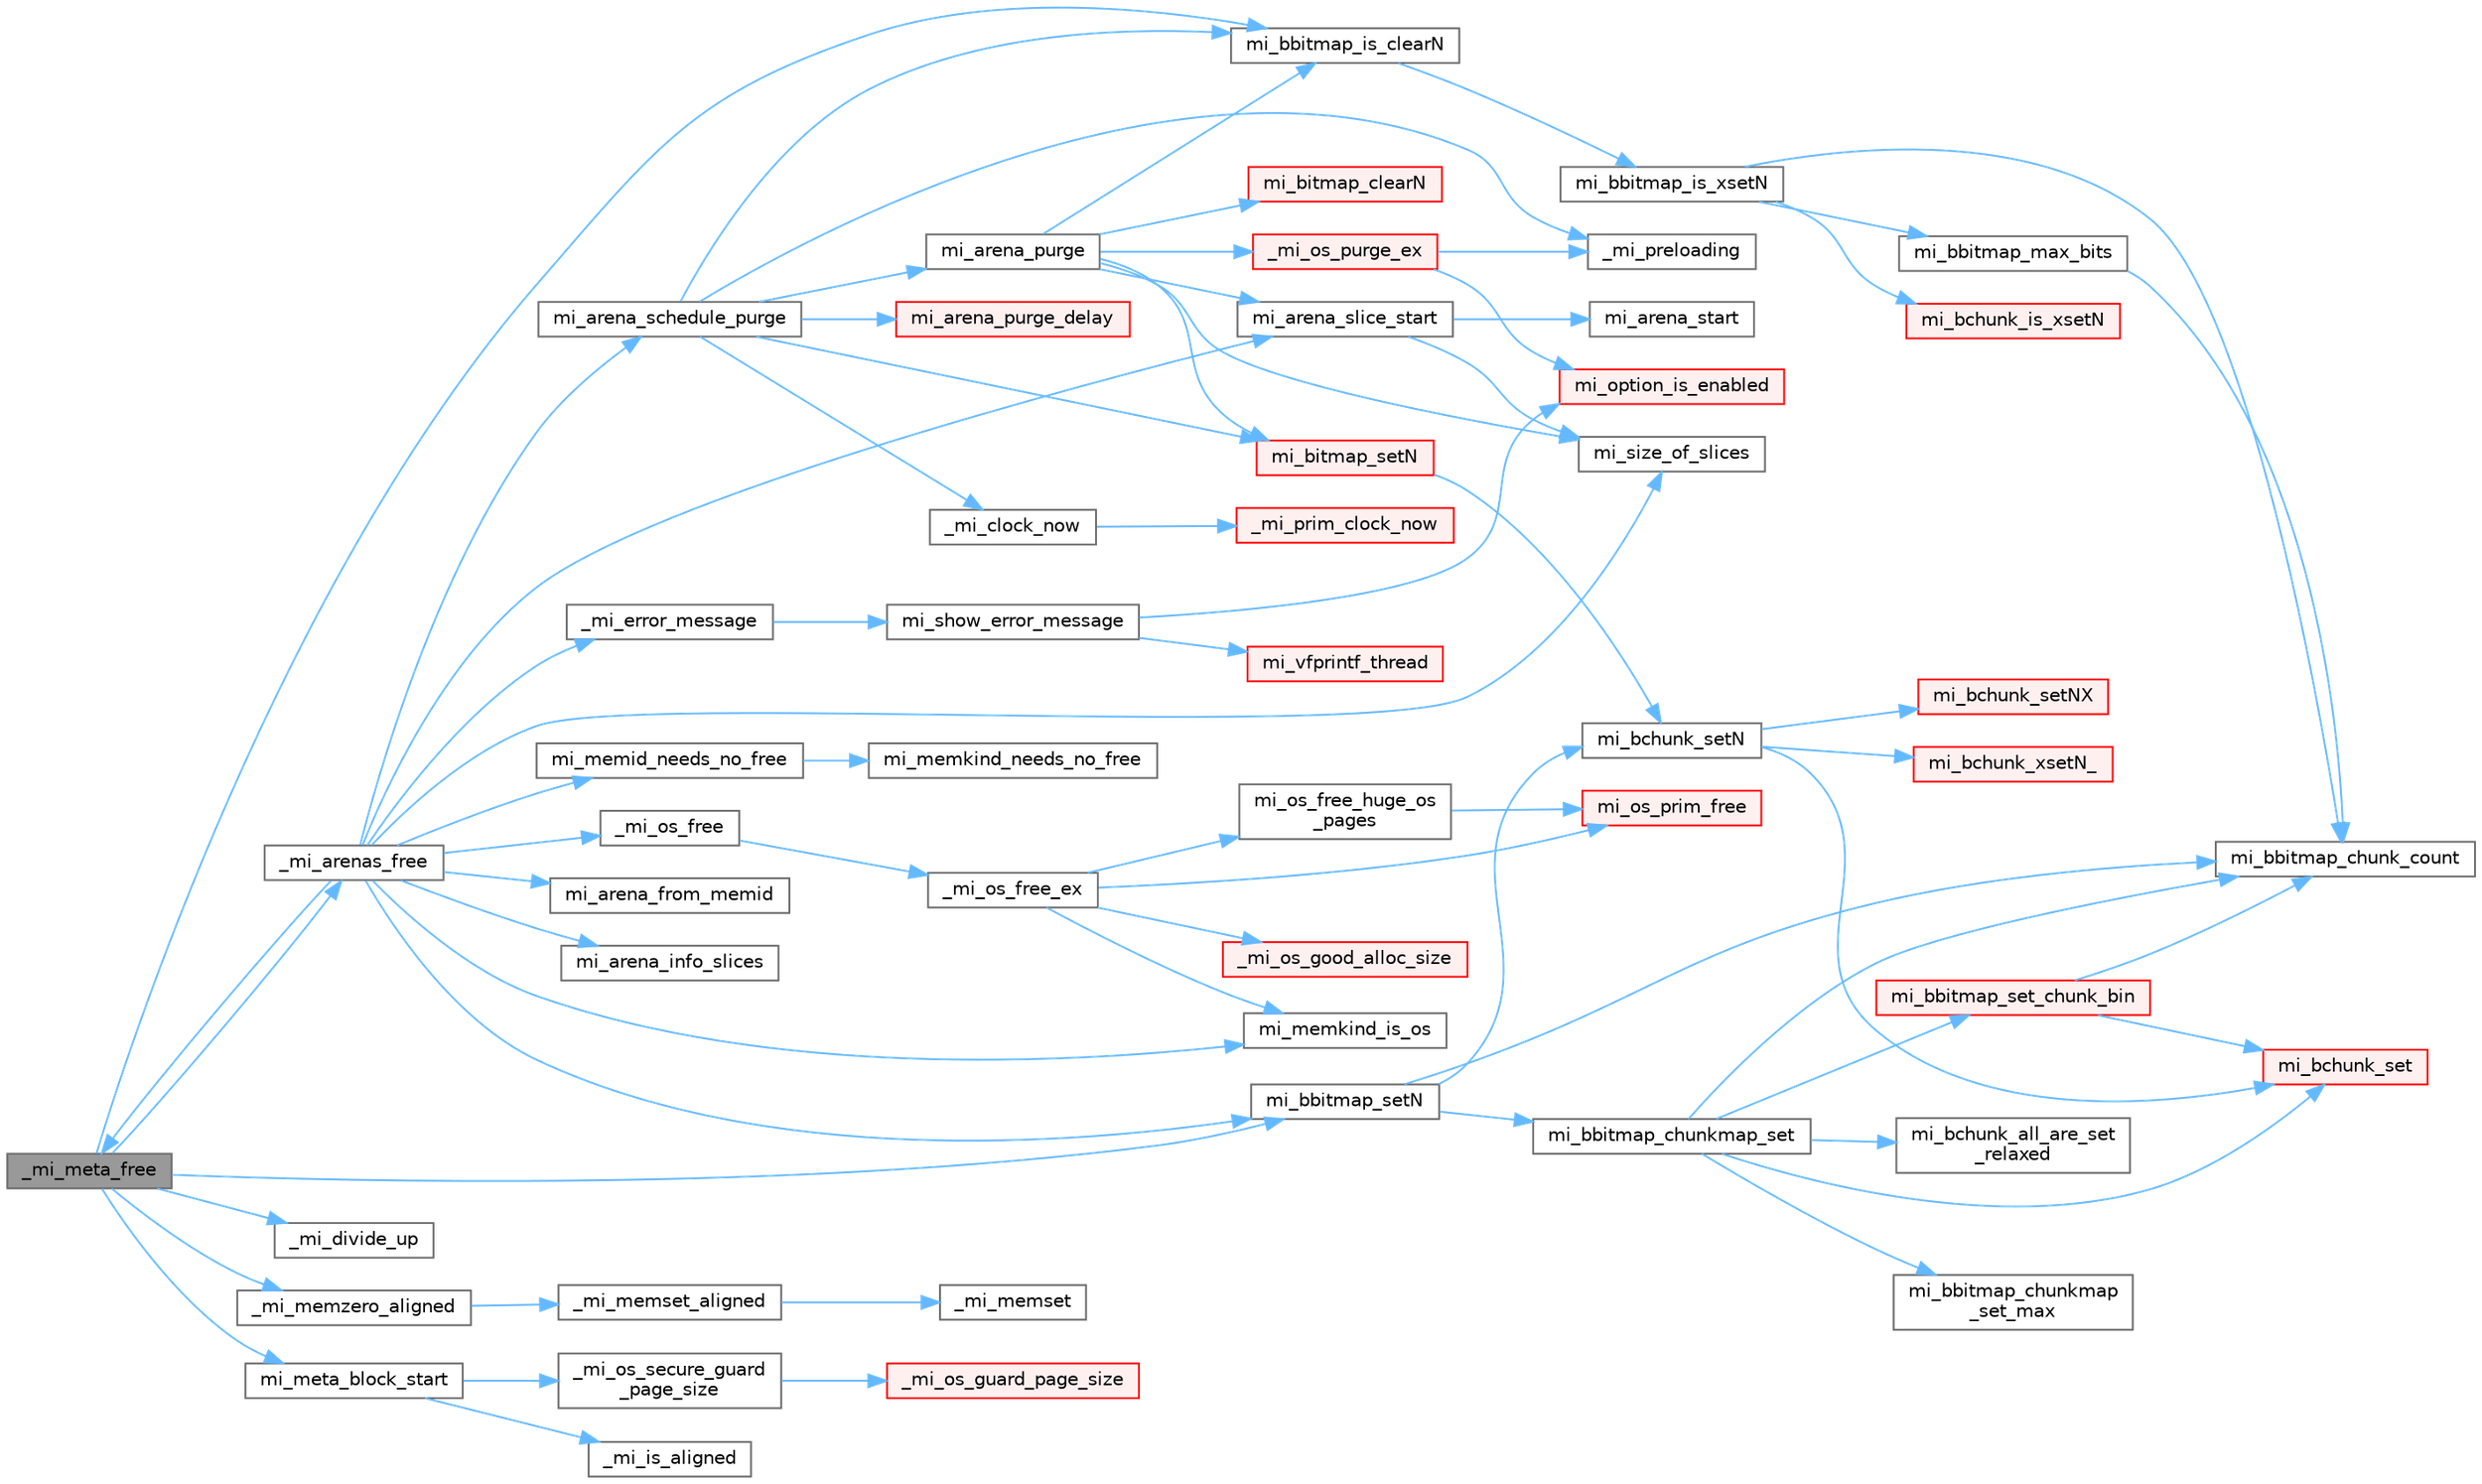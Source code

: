 digraph "_mi_meta_free"
{
 // LATEX_PDF_SIZE
  bgcolor="transparent";
  edge [fontname=Helvetica,fontsize=10,labelfontname=Helvetica,labelfontsize=10];
  node [fontname=Helvetica,fontsize=10,shape=box,height=0.2,width=0.4];
  rankdir="LR";
  Node1 [id="Node000001",label="_mi_meta_free",height=0.2,width=0.4,color="gray40", fillcolor="grey60", style="filled", fontcolor="black",tooltip=" "];
  Node1 -> Node2 [id="edge69_Node000001_Node000002",color="steelblue1",style="solid",tooltip=" "];
  Node2 [id="Node000002",label="_mi_arenas_free",height=0.2,width=0.4,color="grey40", fillcolor="white", style="filled",URL="$arena_8c.html#af53fcdaf8975de25beee4cd536d92c30",tooltip=" "];
  Node2 -> Node3 [id="edge70_Node000002_Node000003",color="steelblue1",style="solid",tooltip=" "];
  Node3 [id="Node000003",label="_mi_error_message",height=0.2,width=0.4,color="grey40", fillcolor="white", style="filled",URL="$options_8c.html#a2bebc073bcaac71658e57bb260c2e426",tooltip=" "];
  Node3 -> Node4 [id="edge71_Node000003_Node000004",color="steelblue1",style="solid",tooltip=" "];
  Node4 [id="Node000004",label="mi_show_error_message",height=0.2,width=0.4,color="grey40", fillcolor="white", style="filled",URL="$options_8c.html#a025f32c63014753e87fd7a579d2bb8aa",tooltip=" "];
  Node4 -> Node5 [id="edge72_Node000004_Node000005",color="steelblue1",style="solid",tooltip=" "];
  Node5 [id="Node000005",label="mi_option_is_enabled",height=0.2,width=0.4,color="red", fillcolor="#FFF0F0", style="filled",URL="$group__options.html#ga459ad98f18b3fc9275474807fe0ca188",tooltip=" "];
  Node4 -> Node19 [id="edge73_Node000004_Node000019",color="steelblue1",style="solid",tooltip=" "];
  Node19 [id="Node000019",label="mi_vfprintf_thread",height=0.2,width=0.4,color="red", fillcolor="#FFF0F0", style="filled",URL="$options_8c.html#a4af8263c139d04a876914f39024a7424",tooltip=" "];
  Node2 -> Node1 [id="edge74_Node000002_Node000001",color="steelblue1",style="solid",tooltip=" "];
  Node2 -> Node40 [id="edge75_Node000002_Node000040",color="steelblue1",style="solid",tooltip=" "];
  Node40 [id="Node000040",label="_mi_os_free",height=0.2,width=0.4,color="grey40", fillcolor="white", style="filled",URL="$os_8c.html#aef12a26764ff4aae64a1df9116452428",tooltip=" "];
  Node40 -> Node41 [id="edge76_Node000040_Node000041",color="steelblue1",style="solid",tooltip=" "];
  Node41 [id="Node000041",label="_mi_os_free_ex",height=0.2,width=0.4,color="grey40", fillcolor="white", style="filled",URL="$os_8c.html#aeadf7a5475ecac072880a4c415d85c75",tooltip=" "];
  Node41 -> Node42 [id="edge77_Node000041_Node000042",color="steelblue1",style="solid",tooltip=" "];
  Node42 [id="Node000042",label="_mi_os_good_alloc_size",height=0.2,width=0.4,color="red", fillcolor="#FFF0F0", style="filled",URL="$os_8c.html#aa30b56bf7b30da1c4f35323cfccce4f1",tooltip=" "];
  Node41 -> Node45 [id="edge78_Node000041_Node000045",color="steelblue1",style="solid",tooltip=" "];
  Node45 [id="Node000045",label="mi_memkind_is_os",height=0.2,width=0.4,color="grey40", fillcolor="white", style="filled",URL="$types_8h.html#a7b53315c793e6a0934fb369cfb0dc388",tooltip=" "];
  Node41 -> Node46 [id="edge79_Node000041_Node000046",color="steelblue1",style="solid",tooltip=" "];
  Node46 [id="Node000046",label="mi_os_free_huge_os\l_pages",height=0.2,width=0.4,color="grey40", fillcolor="white", style="filled",URL="$os_8c.html#aa0a58080699361b65ccbf1a97f99edee",tooltip=" "];
  Node46 -> Node47 [id="edge80_Node000046_Node000047",color="steelblue1",style="solid",tooltip=" "];
  Node47 [id="Node000047",label="mi_os_prim_free",height=0.2,width=0.4,color="red", fillcolor="#FFF0F0", style="filled",URL="$os_8c.html#a52be3cf3bbf0a792b75a16e6d8c54a6e",tooltip=" "];
  Node41 -> Node47 [id="edge81_Node000041_Node000047",color="steelblue1",style="solid",tooltip=" "];
  Node2 -> Node50 [id="edge82_Node000002_Node000050",color="steelblue1",style="solid",tooltip=" "];
  Node50 [id="Node000050",label="mi_arena_from_memid",height=0.2,width=0.4,color="grey40", fillcolor="white", style="filled",URL="$arena_8c.html#aaeefb8c6dfbc85b1597643b9876a9397",tooltip=" "];
  Node2 -> Node51 [id="edge83_Node000002_Node000051",color="steelblue1",style="solid",tooltip=" "];
  Node51 [id="Node000051",label="mi_arena_info_slices",height=0.2,width=0.4,color="grey40", fillcolor="white", style="filled",URL="$arena_8c.html#ad2a1e3eef51adb19c1bc74b28900a6e6",tooltip=" "];
  Node2 -> Node52 [id="edge84_Node000002_Node000052",color="steelblue1",style="solid",tooltip=" "];
  Node52 [id="Node000052",label="mi_arena_schedule_purge",height=0.2,width=0.4,color="grey40", fillcolor="white", style="filled",URL="$arena_8c.html#a8dc5c7dba33006692899ce1b367737a4",tooltip=" "];
  Node52 -> Node53 [id="edge85_Node000052_Node000053",color="steelblue1",style="solid",tooltip=" "];
  Node53 [id="Node000053",label="_mi_clock_now",height=0.2,width=0.4,color="grey40", fillcolor="white", style="filled",URL="$stats_8c.html#a93c8529a1e3131fd656d6d3fa42198ee",tooltip=" "];
  Node53 -> Node54 [id="edge86_Node000053_Node000054",color="steelblue1",style="solid",tooltip=" "];
  Node54 [id="Node000054",label="_mi_prim_clock_now",height=0.2,width=0.4,color="red", fillcolor="#FFF0F0", style="filled",URL="$windows_2prim_8c.html#a9a1effe54aac3a8c248f0eceea1d5b63",tooltip=" "];
  Node52 -> Node10 [id="edge87_Node000052_Node000010",color="steelblue1",style="solid",tooltip=" "];
  Node10 [id="Node000010",label="_mi_preloading",height=0.2,width=0.4,color="grey40", fillcolor="white", style="filled",URL="$_e_a_s_t_l_2packages_2mimalloc_2src_2init_8c.html#a404be8b4c0576588270fde0b2a4d7832",tooltip=" "];
  Node52 -> Node56 [id="edge88_Node000052_Node000056",color="steelblue1",style="solid",tooltip=" "];
  Node56 [id="Node000056",label="mi_arena_purge",height=0.2,width=0.4,color="grey40", fillcolor="white", style="filled",URL="$arena_8c.html#ab0dfb887a80b4a16ed4390bdebbdd38c",tooltip=" "];
  Node56 -> Node57 [id="edge89_Node000056_Node000057",color="steelblue1",style="solid",tooltip=" "];
  Node57 [id="Node000057",label="_mi_os_purge_ex",height=0.2,width=0.4,color="red", fillcolor="#FFF0F0", style="filled",URL="$os_8c.html#a48e6c4d87fab4850f199797238f92370",tooltip=" "];
  Node57 -> Node10 [id="edge90_Node000057_Node000010",color="steelblue1",style="solid",tooltip=" "];
  Node57 -> Node5 [id="edge91_Node000057_Node000005",color="steelblue1",style="solid",tooltip=" "];
  Node56 -> Node69 [id="edge92_Node000056_Node000069",color="steelblue1",style="solid",tooltip=" "];
  Node69 [id="Node000069",label="mi_arena_slice_start",height=0.2,width=0.4,color="grey40", fillcolor="white", style="filled",URL="$arena_8c.html#a0a2d2bb37e419baf7d346107e77c6e05",tooltip=" "];
  Node69 -> Node70 [id="edge93_Node000069_Node000070",color="steelblue1",style="solid",tooltip=" "];
  Node70 [id="Node000070",label="mi_arena_start",height=0.2,width=0.4,color="grey40", fillcolor="white", style="filled",URL="$arena_8c.html#a8aa073deb4be73d4bbc7b27864c55cd4",tooltip=" "];
  Node69 -> Node71 [id="edge94_Node000069_Node000071",color="steelblue1",style="solid",tooltip=" "];
  Node71 [id="Node000071",label="mi_size_of_slices",height=0.2,width=0.4,color="grey40", fillcolor="white", style="filled",URL="$_e_a_s_t_l_2packages_2mimalloc_2include_2mimalloc_2internal_8h.html#ae8e31ea92ee1ee2f1a93ea87d0184436",tooltip=" "];
  Node56 -> Node72 [id="edge95_Node000056_Node000072",color="steelblue1",style="solid",tooltip=" "];
  Node72 [id="Node000072",label="mi_bbitmap_is_clearN",height=0.2,width=0.4,color="grey40", fillcolor="white", style="filled",URL="$bitmap_8h.html#a5424318442a5d1f904eab0d157bc777e",tooltip=" "];
  Node72 -> Node73 [id="edge96_Node000072_Node000073",color="steelblue1",style="solid",tooltip=" "];
  Node73 [id="Node000073",label="mi_bbitmap_is_xsetN",height=0.2,width=0.4,color="grey40", fillcolor="white", style="filled",URL="$bitmap_8c.html#a143c1ab4aaff95bc9a5642f45e2fc52f",tooltip=" "];
  Node73 -> Node74 [id="edge97_Node000073_Node000074",color="steelblue1",style="solid",tooltip=" "];
  Node74 [id="Node000074",label="mi_bbitmap_chunk_count",height=0.2,width=0.4,color="grey40", fillcolor="white", style="filled",URL="$bitmap_8h.html#a61d4c39827af9a9dbeb574d28856ba90",tooltip=" "];
  Node73 -> Node75 [id="edge98_Node000073_Node000075",color="steelblue1",style="solid",tooltip=" "];
  Node75 [id="Node000075",label="mi_bbitmap_max_bits",height=0.2,width=0.4,color="grey40", fillcolor="white", style="filled",URL="$bitmap_8h.html#afb1f816c002677982471bf19521ac6ee",tooltip=" "];
  Node75 -> Node74 [id="edge99_Node000075_Node000074",color="steelblue1",style="solid",tooltip=" "];
  Node73 -> Node76 [id="edge100_Node000073_Node000076",color="steelblue1",style="solid",tooltip=" "];
  Node76 [id="Node000076",label="mi_bchunk_is_xsetN",height=0.2,width=0.4,color="red", fillcolor="#FFF0F0", style="filled",URL="$bitmap_8c.html#ab0d208390523d5afdb78b6f0be816b2f",tooltip=" "];
  Node56 -> Node87 [id="edge101_Node000056_Node000087",color="steelblue1",style="solid",tooltip=" "];
  Node87 [id="Node000087",label="mi_bitmap_clearN",height=0.2,width=0.4,color="red", fillcolor="#FFF0F0", style="filled",URL="$bitmap_8c.html#aa8d5d77b9137fac58dba2415da230b4b",tooltip=" "];
  Node56 -> Node104 [id="edge102_Node000056_Node000104",color="steelblue1",style="solid",tooltip=" "];
  Node104 [id="Node000104",label="mi_bitmap_setN",height=0.2,width=0.4,color="red", fillcolor="#FFF0F0", style="filled",URL="$bitmap_8c.html#a8b50ea67e216213718b39a8bdc71c089",tooltip=" "];
  Node104 -> Node105 [id="edge103_Node000104_Node000105",color="steelblue1",style="solid",tooltip=" "];
  Node105 [id="Node000105",label="mi_bchunk_setN",height=0.2,width=0.4,color="grey40", fillcolor="white", style="filled",URL="$bitmap_8c.html#a931ab182d5a458c9811743a39c0637df",tooltip=" "];
  Node105 -> Node102 [id="edge104_Node000105_Node000102",color="steelblue1",style="solid",tooltip=" "];
  Node102 [id="Node000102",label="mi_bchunk_set",height=0.2,width=0.4,color="red", fillcolor="#FFF0F0", style="filled",URL="$bitmap_8c.html#ab346ba3b2da689a30e5cc0bf7348e552",tooltip=" "];
  Node105 -> Node106 [id="edge105_Node000105_Node000106",color="steelblue1",style="solid",tooltip=" "];
  Node106 [id="Node000106",label="mi_bchunk_setNX",height=0.2,width=0.4,color="red", fillcolor="#FFF0F0", style="filled",URL="$bitmap_8c.html#acd5910ee7615a9c560d6d110350691d7",tooltip=" "];
  Node105 -> Node91 [id="edge106_Node000105_Node000091",color="steelblue1",style="solid",tooltip=" "];
  Node91 [id="Node000091",label="mi_bchunk_xsetN_",height=0.2,width=0.4,color="red", fillcolor="#FFF0F0", style="filled",URL="$bitmap_8c.html#a389dbd44ba9433ec98be6f3222776f46",tooltip=" "];
  Node56 -> Node71 [id="edge107_Node000056_Node000071",color="steelblue1",style="solid",tooltip=" "];
  Node52 -> Node108 [id="edge108_Node000052_Node000108",color="steelblue1",style="solid",tooltip=" "];
  Node108 [id="Node000108",label="mi_arena_purge_delay",height=0.2,width=0.4,color="red", fillcolor="#FFF0F0", style="filled",URL="$arena_8c.html#abf54c4e28e45932723209cba84f05ce3",tooltip=" "];
  Node52 -> Node72 [id="edge109_Node000052_Node000072",color="steelblue1",style="solid",tooltip=" "];
  Node52 -> Node104 [id="edge110_Node000052_Node000104",color="steelblue1",style="solid",tooltip=" "];
  Node2 -> Node69 [id="edge111_Node000002_Node000069",color="steelblue1",style="solid",tooltip=" "];
  Node2 -> Node109 [id="edge112_Node000002_Node000109",color="steelblue1",style="solid",tooltip=" "];
  Node109 [id="Node000109",label="mi_bbitmap_setN",height=0.2,width=0.4,color="grey40", fillcolor="white", style="filled",URL="$bitmap_8c.html#ad8105936ebee14e0c6cadb2e8c37b024",tooltip=" "];
  Node109 -> Node74 [id="edge113_Node000109_Node000074",color="steelblue1",style="solid",tooltip=" "];
  Node109 -> Node110 [id="edge114_Node000109_Node000110",color="steelblue1",style="solid",tooltip=" "];
  Node110 [id="Node000110",label="mi_bbitmap_chunkmap_set",height=0.2,width=0.4,color="grey40", fillcolor="white", style="filled",URL="$bitmap_8c.html#a5e83447278a21fe0e1881471aed3723f",tooltip=" "];
  Node110 -> Node74 [id="edge115_Node000110_Node000074",color="steelblue1",style="solid",tooltip=" "];
  Node110 -> Node111 [id="edge116_Node000110_Node000111",color="steelblue1",style="solid",tooltip=" "];
  Node111 [id="Node000111",label="mi_bbitmap_chunkmap\l_set_max",height=0.2,width=0.4,color="grey40", fillcolor="white", style="filled",URL="$bitmap_8c.html#a841d1e310df48c7f00345ba145298635",tooltip=" "];
  Node110 -> Node112 [id="edge117_Node000110_Node000112",color="steelblue1",style="solid",tooltip=" "];
  Node112 [id="Node000112",label="mi_bbitmap_set_chunk_bin",height=0.2,width=0.4,color="red", fillcolor="#FFF0F0", style="filled",URL="$bitmap_8c.html#ade3837b1ccb66e3adb45a8a6fdb71a77",tooltip=" "];
  Node112 -> Node74 [id="edge118_Node000112_Node000074",color="steelblue1",style="solid",tooltip=" "];
  Node112 -> Node102 [id="edge119_Node000112_Node000102",color="steelblue1",style="solid",tooltip=" "];
  Node110 -> Node114 [id="edge120_Node000110_Node000114",color="steelblue1",style="solid",tooltip=" "];
  Node114 [id="Node000114",label="mi_bchunk_all_are_set\l_relaxed",height=0.2,width=0.4,color="grey40", fillcolor="white", style="filled",URL="$bitmap_8c.html#a7879ec0a2a72c95ff4d0037eb61580d6",tooltip=" "];
  Node110 -> Node102 [id="edge121_Node000110_Node000102",color="steelblue1",style="solid",tooltip=" "];
  Node109 -> Node105 [id="edge122_Node000109_Node000105",color="steelblue1",style="solid",tooltip=" "];
  Node2 -> Node115 [id="edge123_Node000002_Node000115",color="steelblue1",style="solid",tooltip=" "];
  Node115 [id="Node000115",label="mi_memid_needs_no_free",height=0.2,width=0.4,color="grey40", fillcolor="white", style="filled",URL="$types_8h.html#a15f0edf992702ab13e8ec2bd51df4c31",tooltip=" "];
  Node115 -> Node116 [id="edge124_Node000115_Node000116",color="steelblue1",style="solid",tooltip=" "];
  Node116 [id="Node000116",label="mi_memkind_needs_no_free",height=0.2,width=0.4,color="grey40", fillcolor="white", style="filled",URL="$types_8h.html#addbf2d90f0dbd0c3baf3f54a2a8b6292",tooltip=" "];
  Node2 -> Node45 [id="edge125_Node000002_Node000045",color="steelblue1",style="solid",tooltip=" "];
  Node2 -> Node71 [id="edge126_Node000002_Node000071",color="steelblue1",style="solid",tooltip=" "];
  Node1 -> Node117 [id="edge127_Node000001_Node000117",color="steelblue1",style="solid",tooltip=" "];
  Node117 [id="Node000117",label="_mi_divide_up",height=0.2,width=0.4,color="grey40", fillcolor="white", style="filled",URL="$_e_a_s_t_l_2packages_2mimalloc_2include_2mimalloc_2internal_8h.html#a693e5b64e9a4644c716974dda2395edc",tooltip=" "];
  Node1 -> Node118 [id="edge128_Node000001_Node000118",color="steelblue1",style="solid",tooltip=" "];
  Node118 [id="Node000118",label="_mi_memzero_aligned",height=0.2,width=0.4,color="grey40", fillcolor="white", style="filled",URL="$_e_a_s_t_l_2packages_2mimalloc_2include_2mimalloc_2internal_8h.html#aa1d3beee9d492fc175ac2584e50fd8ea",tooltip=" "];
  Node118 -> Node119 [id="edge129_Node000118_Node000119",color="steelblue1",style="solid",tooltip=" "];
  Node119 [id="Node000119",label="_mi_memset_aligned",height=0.2,width=0.4,color="grey40", fillcolor="white", style="filled",URL="$_e_a_s_t_l_2packages_2mimalloc_2include_2mimalloc_2internal_8h.html#a770dbf90c89e7e7761f2f99c0fc28115",tooltip=" "];
  Node119 -> Node120 [id="edge130_Node000119_Node000120",color="steelblue1",style="solid",tooltip=" "];
  Node120 [id="Node000120",label="_mi_memset",height=0.2,width=0.4,color="grey40", fillcolor="white", style="filled",URL="$_e_a_s_t_l_2packages_2mimalloc_2include_2mimalloc_2internal_8h.html#ae042f084f894809035813d45e3c43561",tooltip=" "];
  Node1 -> Node72 [id="edge131_Node000001_Node000072",color="steelblue1",style="solid",tooltip=" "];
  Node1 -> Node109 [id="edge132_Node000001_Node000109",color="steelblue1",style="solid",tooltip=" "];
  Node1 -> Node121 [id="edge133_Node000001_Node000121",color="steelblue1",style="solid",tooltip=" "];
  Node121 [id="Node000121",label="mi_meta_block_start",height=0.2,width=0.4,color="grey40", fillcolor="white", style="filled",URL="$arena-meta_8c.html#aeece3fac418407c81bab2ef651ea35a6",tooltip=" "];
  Node121 -> Node122 [id="edge134_Node000121_Node000122",color="steelblue1",style="solid",tooltip=" "];
  Node122 [id="Node000122",label="_mi_is_aligned",height=0.2,width=0.4,color="grey40", fillcolor="white", style="filled",URL="$_e_a_s_t_l_2packages_2mimalloc_2include_2mimalloc_2internal_8h.html#ad446ae4d82cbdbd78dfbe46fa2330555",tooltip=" "];
  Node121 -> Node123 [id="edge135_Node000121_Node000123",color="steelblue1",style="solid",tooltip=" "];
  Node123 [id="Node000123",label="_mi_os_secure_guard\l_page_size",height=0.2,width=0.4,color="grey40", fillcolor="white", style="filled",URL="$os_8c.html#a2daf38bcf9e1a42db5038d237354fbe2",tooltip=" "];
  Node123 -> Node124 [id="edge136_Node000123_Node000124",color="steelblue1",style="solid",tooltip=" "];
  Node124 [id="Node000124",label="_mi_os_guard_page_size",height=0.2,width=0.4,color="red", fillcolor="#FFF0F0", style="filled",URL="$os_8c.html#a92837b7960d16ef8d3e038784b1c95df",tooltip=" "];
}
